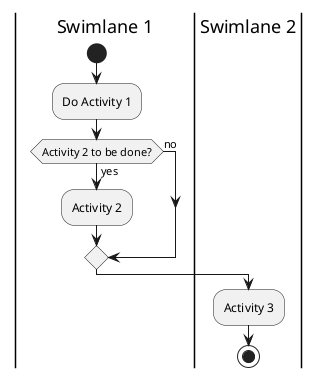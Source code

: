 @startuml
'Example Activity (Flow) Diagram with Swimlanes
'For documentation see https://plantuml.com/activity-diagram-beta

|Swimlane 1|
start
:Do Activity 1;
if (Activity 2 to be done?) then (yes)
  :Activity 2;
else (no)
endif

|Swimlane 2|
:Activity 3;
stop
@enduml
